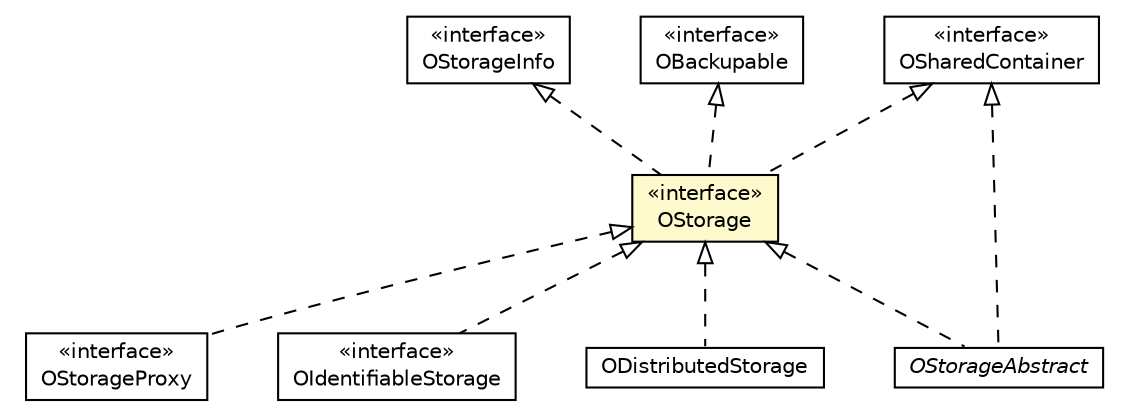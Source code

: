 #!/usr/local/bin/dot
#
# Class diagram 
# Generated by UMLGraph version R5_6-24-gf6e263 (http://www.umlgraph.org/)
#

digraph G {
	edge [fontname="Helvetica",fontsize=10,labelfontname="Helvetica",labelfontsize=10];
	node [fontname="Helvetica",fontsize=10,shape=plaintext];
	nodesep=0.25;
	ranksep=0.5;
	// com.orientechnologies.common.concur.resource.OSharedContainer
	c7201221 [label=<<table title="com.orientechnologies.common.concur.resource.OSharedContainer" border="0" cellborder="1" cellspacing="0" cellpadding="2" port="p" href="../../../common/concur/resource/OSharedContainer.html">
		<tr><td><table border="0" cellspacing="0" cellpadding="1">
<tr><td align="center" balign="center"> &#171;interface&#187; </td></tr>
<tr><td align="center" balign="center"> OSharedContainer </td></tr>
		</table></td></tr>
		</table>>, URL="../../../common/concur/resource/OSharedContainer.html", fontname="Helvetica", fontcolor="black", fontsize=10.0];
	// com.orientechnologies.orient.core.storage.OStorage
	c7202522 [label=<<table title="com.orientechnologies.orient.core.storage.OStorage" border="0" cellborder="1" cellspacing="0" cellpadding="2" port="p" bgcolor="lemonChiffon" href="./OStorage.html">
		<tr><td><table border="0" cellspacing="0" cellpadding="1">
<tr><td align="center" balign="center"> &#171;interface&#187; </td></tr>
<tr><td align="center" balign="center"> OStorage </td></tr>
		</table></td></tr>
		</table>>, URL="./OStorage.html", fontname="Helvetica", fontcolor="black", fontsize=10.0];
	// com.orientechnologies.orient.core.storage.OStorageProxy
	c7202526 [label=<<table title="com.orientechnologies.orient.core.storage.OStorageProxy" border="0" cellborder="1" cellspacing="0" cellpadding="2" port="p" href="./OStorageProxy.html">
		<tr><td><table border="0" cellspacing="0" cellpadding="1">
<tr><td align="center" balign="center"> &#171;interface&#187; </td></tr>
<tr><td align="center" balign="center"> OStorageProxy </td></tr>
		</table></td></tr>
		</table>>, URL="./OStorageProxy.html", fontname="Helvetica", fontcolor="black", fontsize=10.0];
	// com.orientechnologies.orient.core.storage.OStorageAbstract
	c7202527 [label=<<table title="com.orientechnologies.orient.core.storage.OStorageAbstract" border="0" cellborder="1" cellspacing="0" cellpadding="2" port="p" href="./OStorageAbstract.html">
		<tr><td><table border="0" cellspacing="0" cellpadding="1">
<tr><td align="center" balign="center"><font face="Helvetica-Oblique"> OStorageAbstract </font></td></tr>
		</table></td></tr>
		</table>>, URL="./OStorageAbstract.html", fontname="Helvetica", fontcolor="black", fontsize=10.0];
	// com.orientechnologies.orient.core.storage.OStorageInfo
	c7202529 [label=<<table title="com.orientechnologies.orient.core.storage.OStorageInfo" border="0" cellborder="1" cellspacing="0" cellpadding="2" port="p" href="./OStorageInfo.html">
		<tr><td><table border="0" cellspacing="0" cellpadding="1">
<tr><td align="center" balign="center"> &#171;interface&#187; </td></tr>
<tr><td align="center" balign="center"> OStorageInfo </td></tr>
		</table></td></tr>
		</table>>, URL="./OStorageInfo.html", fontname="Helvetica", fontcolor="black", fontsize=10.0];
	// com.orientechnologies.orient.core.storage.OIdentifiableStorage
	c7202539 [label=<<table title="com.orientechnologies.orient.core.storage.OIdentifiableStorage" border="0" cellborder="1" cellspacing="0" cellpadding="2" port="p" href="./OIdentifiableStorage.html">
		<tr><td><table border="0" cellspacing="0" cellpadding="1">
<tr><td align="center" balign="center"> &#171;interface&#187; </td></tr>
<tr><td align="center" balign="center"> OIdentifiableStorage </td></tr>
		</table></td></tr>
		</table>>, URL="./OIdentifiableStorage.html", fontname="Helvetica", fontcolor="black", fontsize=10.0];
	// com.orientechnologies.orient.core.util.OBackupable
	c7202875 [label=<<table title="com.orientechnologies.orient.core.util.OBackupable" border="0" cellborder="1" cellspacing="0" cellpadding="2" port="p" href="../util/OBackupable.html">
		<tr><td><table border="0" cellspacing="0" cellpadding="1">
<tr><td align="center" balign="center"> &#171;interface&#187; </td></tr>
<tr><td align="center" balign="center"> OBackupable </td></tr>
		</table></td></tr>
		</table>>, URL="../util/OBackupable.html", fontname="Helvetica", fontcolor="black", fontsize=10.0];
	// com.orientechnologies.orient.server.distributed.impl.ODistributedStorage
	c7203667 [label=<<table title="com.orientechnologies.orient.server.distributed.impl.ODistributedStorage" border="0" cellborder="1" cellspacing="0" cellpadding="2" port="p" href="../../server/distributed/impl/ODistributedStorage.html">
		<tr><td><table border="0" cellspacing="0" cellpadding="1">
<tr><td align="center" balign="center"> ODistributedStorage </td></tr>
		</table></td></tr>
		</table>>, URL="../../server/distributed/impl/ODistributedStorage.html", fontname="Helvetica", fontcolor="black", fontsize=10.0];
	//com.orientechnologies.orient.core.storage.OStorage implements com.orientechnologies.orient.core.util.OBackupable
	c7202875:p -> c7202522:p [dir=back,arrowtail=empty,style=dashed];
	//com.orientechnologies.orient.core.storage.OStorage implements com.orientechnologies.common.concur.resource.OSharedContainer
	c7201221:p -> c7202522:p [dir=back,arrowtail=empty,style=dashed];
	//com.orientechnologies.orient.core.storage.OStorage implements com.orientechnologies.orient.core.storage.OStorageInfo
	c7202529:p -> c7202522:p [dir=back,arrowtail=empty,style=dashed];
	//com.orientechnologies.orient.core.storage.OStorageProxy implements com.orientechnologies.orient.core.storage.OStorage
	c7202522:p -> c7202526:p [dir=back,arrowtail=empty,style=dashed];
	//com.orientechnologies.orient.core.storage.OStorageAbstract implements com.orientechnologies.orient.core.storage.OStorage
	c7202522:p -> c7202527:p [dir=back,arrowtail=empty,style=dashed];
	//com.orientechnologies.orient.core.storage.OStorageAbstract implements com.orientechnologies.common.concur.resource.OSharedContainer
	c7201221:p -> c7202527:p [dir=back,arrowtail=empty,style=dashed];
	//com.orientechnologies.orient.core.storage.OIdentifiableStorage implements com.orientechnologies.orient.core.storage.OStorage
	c7202522:p -> c7202539:p [dir=back,arrowtail=empty,style=dashed];
	//com.orientechnologies.orient.server.distributed.impl.ODistributedStorage implements com.orientechnologies.orient.core.storage.OStorage
	c7202522:p -> c7203667:p [dir=back,arrowtail=empty,style=dashed];
}

